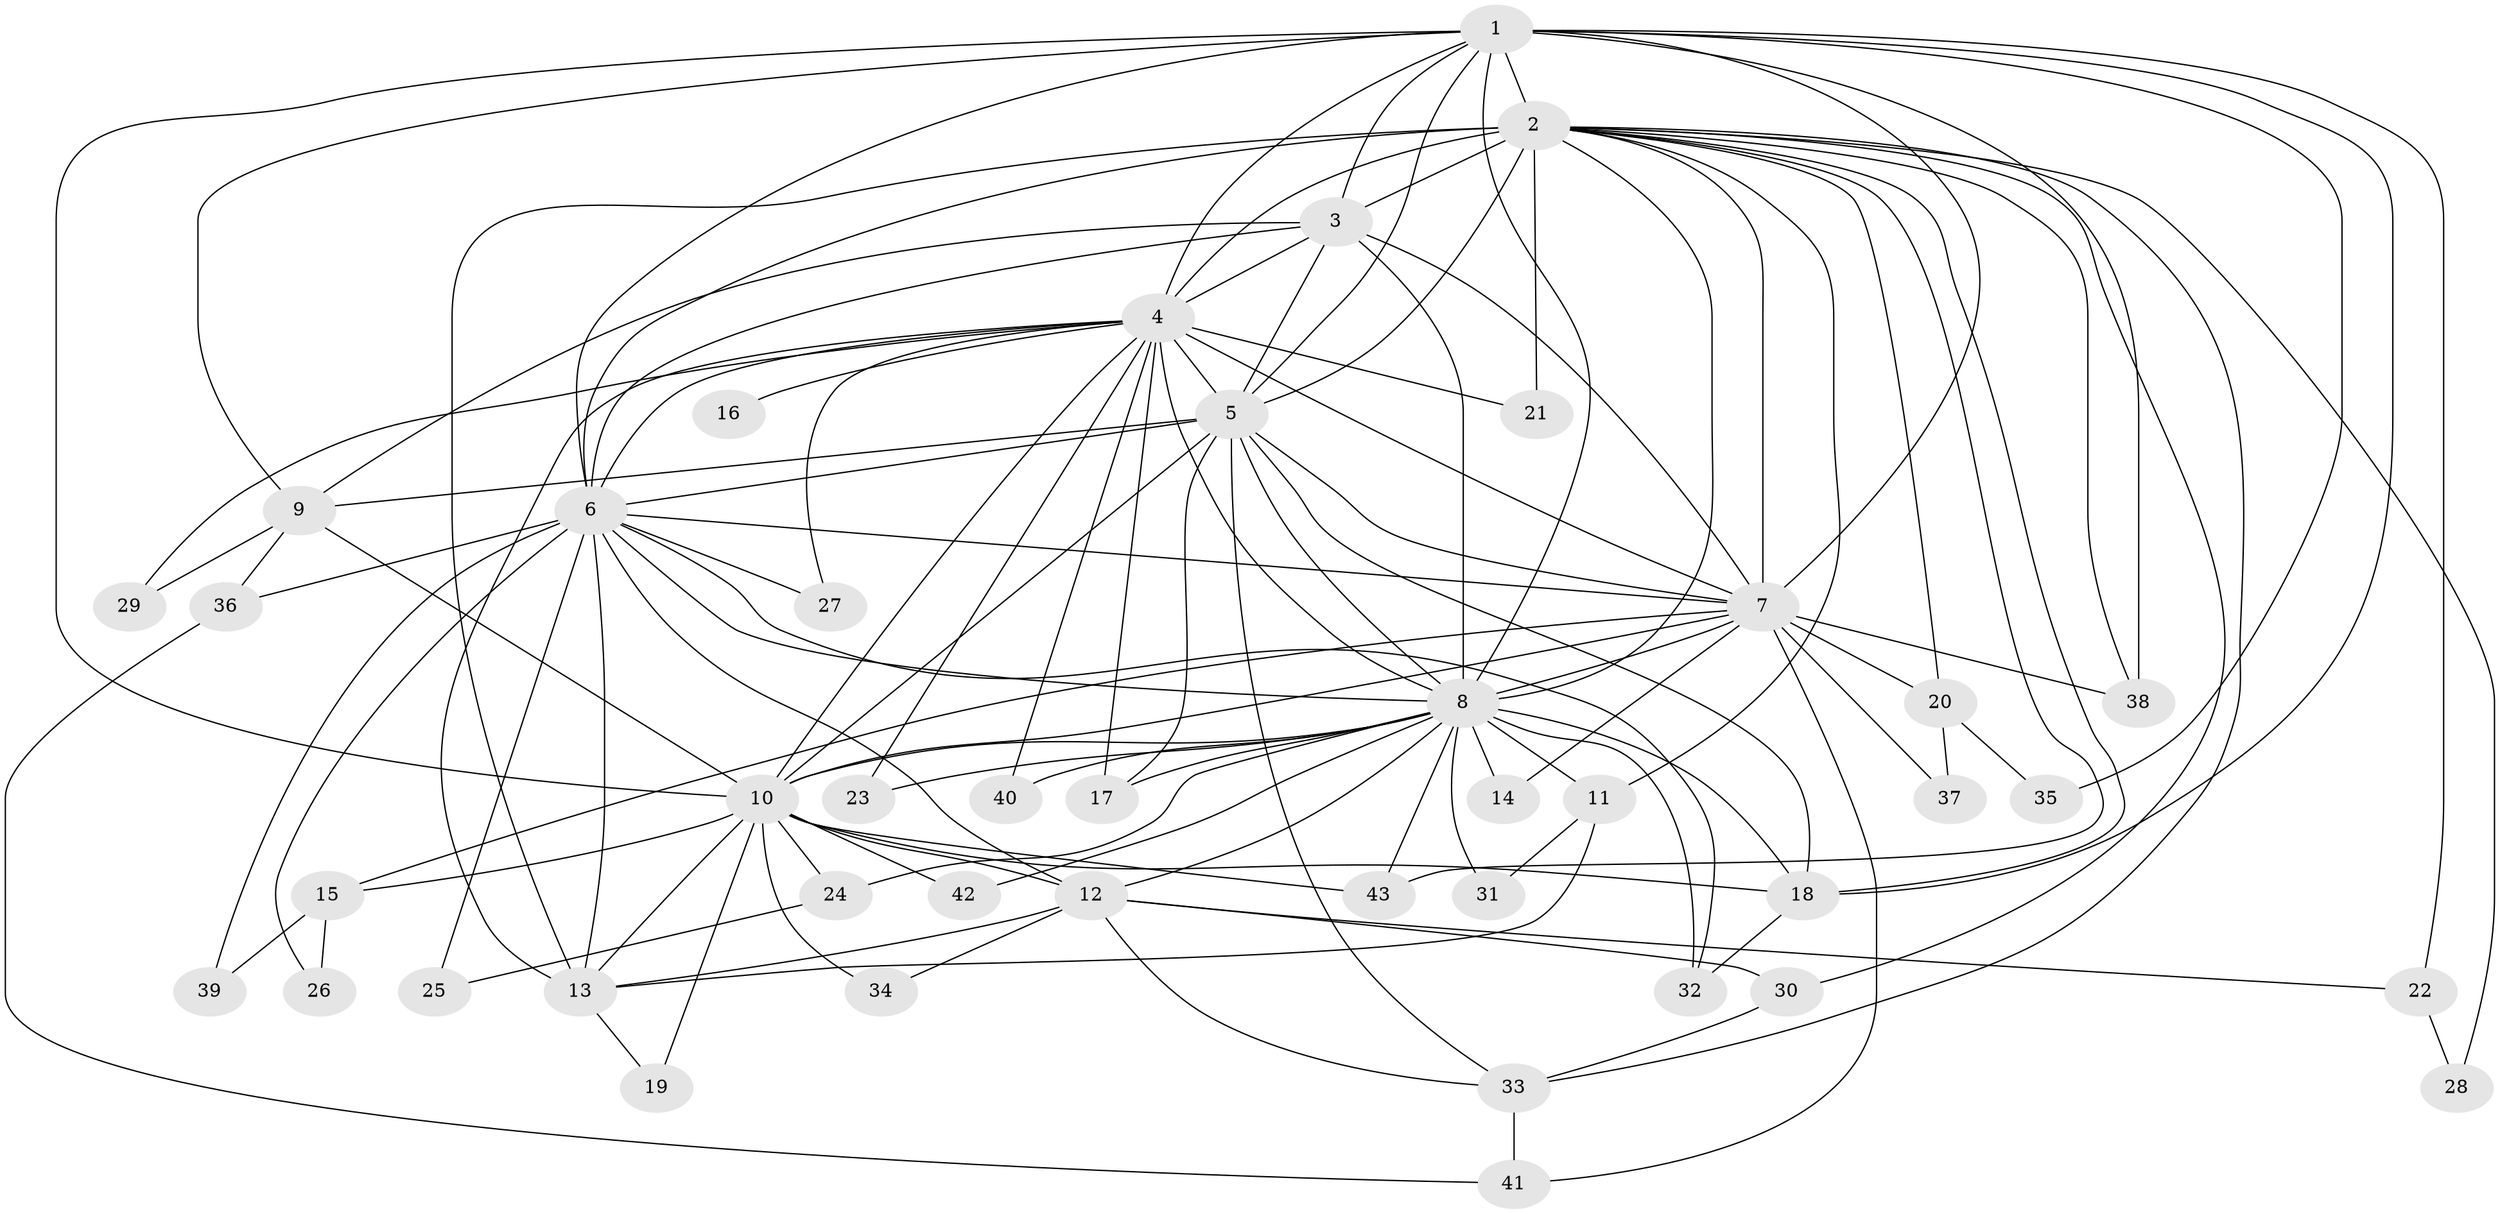 // original degree distribution, {18: 0.03529411764705882, 21: 0.023529411764705882, 20: 0.011764705882352941, 16: 0.011764705882352941, 22: 0.011764705882352941, 19: 0.023529411764705882, 3: 0.27058823529411763, 5: 0.011764705882352941, 2: 0.5058823529411764, 8: 0.011764705882352941, 4: 0.07058823529411765, 6: 0.011764705882352941}
// Generated by graph-tools (version 1.1) at 2025/50/03/04/25 22:50:02]
// undirected, 43 vertices, 117 edges
graph export_dot {
  node [color=gray90,style=filled];
  1;
  2;
  3;
  4;
  5;
  6;
  7;
  8;
  9;
  10;
  11;
  12;
  13;
  14;
  15;
  16;
  17;
  18;
  19;
  20;
  21;
  22;
  23;
  24;
  25;
  26;
  27;
  28;
  29;
  30;
  31;
  32;
  33;
  34;
  35;
  36;
  37;
  38;
  39;
  40;
  41;
  42;
  43;
  1 -- 2 [weight=3.0];
  1 -- 3 [weight=2.0];
  1 -- 4 [weight=1.0];
  1 -- 5 [weight=1.0];
  1 -- 6 [weight=1.0];
  1 -- 7 [weight=1.0];
  1 -- 8 [weight=1.0];
  1 -- 9 [weight=2.0];
  1 -- 10 [weight=1.0];
  1 -- 18 [weight=1.0];
  1 -- 22 [weight=1.0];
  1 -- 35 [weight=1.0];
  1 -- 38 [weight=2.0];
  2 -- 3 [weight=4.0];
  2 -- 4 [weight=2.0];
  2 -- 5 [weight=3.0];
  2 -- 6 [weight=2.0];
  2 -- 7 [weight=3.0];
  2 -- 8 [weight=3.0];
  2 -- 11 [weight=1.0];
  2 -- 13 [weight=5.0];
  2 -- 18 [weight=1.0];
  2 -- 20 [weight=1.0];
  2 -- 21 [weight=2.0];
  2 -- 28 [weight=1.0];
  2 -- 30 [weight=1.0];
  2 -- 33 [weight=1.0];
  2 -- 38 [weight=1.0];
  2 -- 43 [weight=1.0];
  3 -- 4 [weight=3.0];
  3 -- 5 [weight=2.0];
  3 -- 6 [weight=2.0];
  3 -- 7 [weight=2.0];
  3 -- 8 [weight=13.0];
  3 -- 9 [weight=4.0];
  4 -- 5 [weight=1.0];
  4 -- 6 [weight=1.0];
  4 -- 7 [weight=1.0];
  4 -- 8 [weight=3.0];
  4 -- 10 [weight=1.0];
  4 -- 13 [weight=1.0];
  4 -- 16 [weight=1.0];
  4 -- 17 [weight=1.0];
  4 -- 21 [weight=1.0];
  4 -- 23 [weight=1.0];
  4 -- 27 [weight=1.0];
  4 -- 29 [weight=1.0];
  4 -- 40 [weight=1.0];
  5 -- 6 [weight=1.0];
  5 -- 7 [weight=1.0];
  5 -- 8 [weight=1.0];
  5 -- 9 [weight=1.0];
  5 -- 10 [weight=7.0];
  5 -- 17 [weight=1.0];
  5 -- 18 [weight=1.0];
  5 -- 33 [weight=1.0];
  6 -- 7 [weight=2.0];
  6 -- 8 [weight=1.0];
  6 -- 12 [weight=1.0];
  6 -- 13 [weight=1.0];
  6 -- 25 [weight=1.0];
  6 -- 26 [weight=1.0];
  6 -- 27 [weight=1.0];
  6 -- 32 [weight=1.0];
  6 -- 36 [weight=1.0];
  6 -- 39 [weight=1.0];
  7 -- 8 [weight=2.0];
  7 -- 10 [weight=1.0];
  7 -- 14 [weight=1.0];
  7 -- 15 [weight=1.0];
  7 -- 20 [weight=1.0];
  7 -- 37 [weight=1.0];
  7 -- 38 [weight=1.0];
  7 -- 41 [weight=1.0];
  8 -- 10 [weight=3.0];
  8 -- 11 [weight=1.0];
  8 -- 12 [weight=1.0];
  8 -- 14 [weight=1.0];
  8 -- 17 [weight=1.0];
  8 -- 18 [weight=1.0];
  8 -- 23 [weight=1.0];
  8 -- 24 [weight=1.0];
  8 -- 31 [weight=1.0];
  8 -- 32 [weight=1.0];
  8 -- 40 [weight=1.0];
  8 -- 42 [weight=1.0];
  8 -- 43 [weight=1.0];
  9 -- 10 [weight=1.0];
  9 -- 29 [weight=1.0];
  9 -- 36 [weight=1.0];
  10 -- 12 [weight=1.0];
  10 -- 13 [weight=1.0];
  10 -- 15 [weight=1.0];
  10 -- 18 [weight=1.0];
  10 -- 19 [weight=1.0];
  10 -- 24 [weight=1.0];
  10 -- 34 [weight=1.0];
  10 -- 42 [weight=1.0];
  10 -- 43 [weight=1.0];
  11 -- 13 [weight=2.0];
  11 -- 31 [weight=1.0];
  12 -- 13 [weight=1.0];
  12 -- 22 [weight=1.0];
  12 -- 30 [weight=1.0];
  12 -- 33 [weight=1.0];
  12 -- 34 [weight=1.0];
  13 -- 19 [weight=1.0];
  15 -- 26 [weight=1.0];
  15 -- 39 [weight=1.0];
  18 -- 32 [weight=1.0];
  20 -- 35 [weight=1.0];
  20 -- 37 [weight=1.0];
  22 -- 28 [weight=1.0];
  24 -- 25 [weight=1.0];
  30 -- 33 [weight=1.0];
  33 -- 41 [weight=1.0];
  36 -- 41 [weight=1.0];
}
